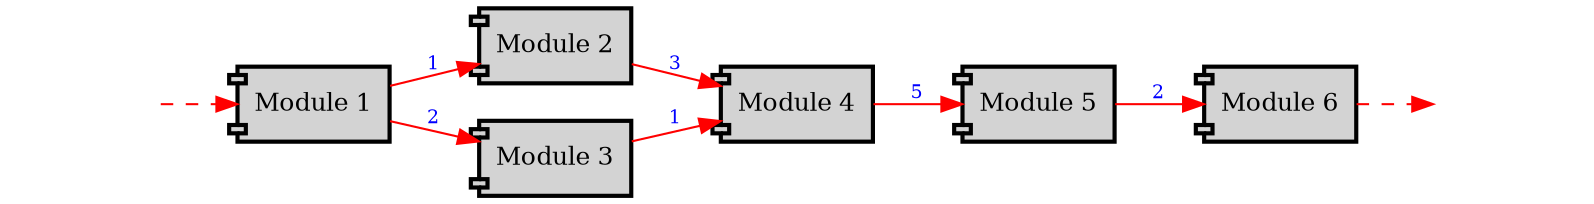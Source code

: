 digraph G
{
	 rankdir = "LR"
	 node [ style = "filled, bold" , color = "black" , shape = "component" , fontsize = "12" , fillcolor = "lightgrey" , fontcolor = "black" ];
	 edge [ color = "red" , fontcolor = "blue" , fontsize = "9" ];
	 "Module 1" ;
	 "Module 2" ;
	 "Module 3" ;
	 "Module 4" ;
	 "Module 5" ;
	 "Module 6" ;
	 "Module 7" [ style = "invisible" ];
	 "Module 0" [ style = "invisible" ];
	 "Module 1"  ->  "Module 2" [ label = "1" ];
	 "Module 1"  ->  "Module 3" [ label = "2" ];
	 "Module 2"  ->  "Module 4" [ label = "3" ];
	 "Module 3"  ->  "Module 4" [ label = "1" ];
	 "Module 4"  ->  "Module 5" [ label = "5" ];
	 "Module 5"  ->  "Module 6" [ label = "2" ];
	 "Module 6"  ->  "Module 7" [ style = "dashed" , label = "" ];
	 "Module 0"  ->  "Module 1" [ style = "dashed" , label = "" ];
}
